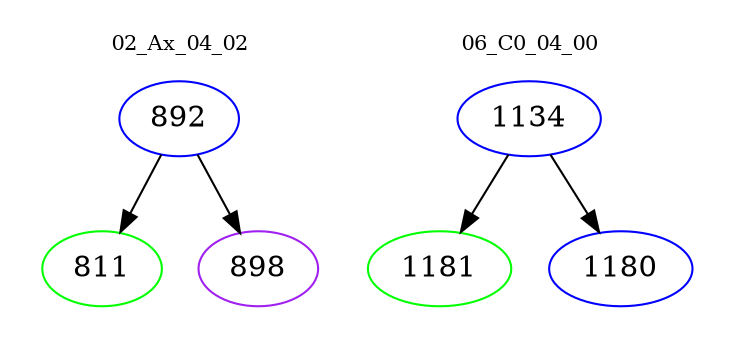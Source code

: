 digraph{
subgraph cluster_0 {
color = white
label = "02_Ax_04_02";
fontsize=10;
T0_892 [label="892", color="blue"]
T0_892 -> T0_811 [color="black"]
T0_811 [label="811", color="green"]
T0_892 -> T0_898 [color="black"]
T0_898 [label="898", color="purple"]
}
subgraph cluster_1 {
color = white
label = "06_C0_04_00";
fontsize=10;
T1_1134 [label="1134", color="blue"]
T1_1134 -> T1_1181 [color="black"]
T1_1181 [label="1181", color="green"]
T1_1134 -> T1_1180 [color="black"]
T1_1180 [label="1180", color="blue"]
}
}
